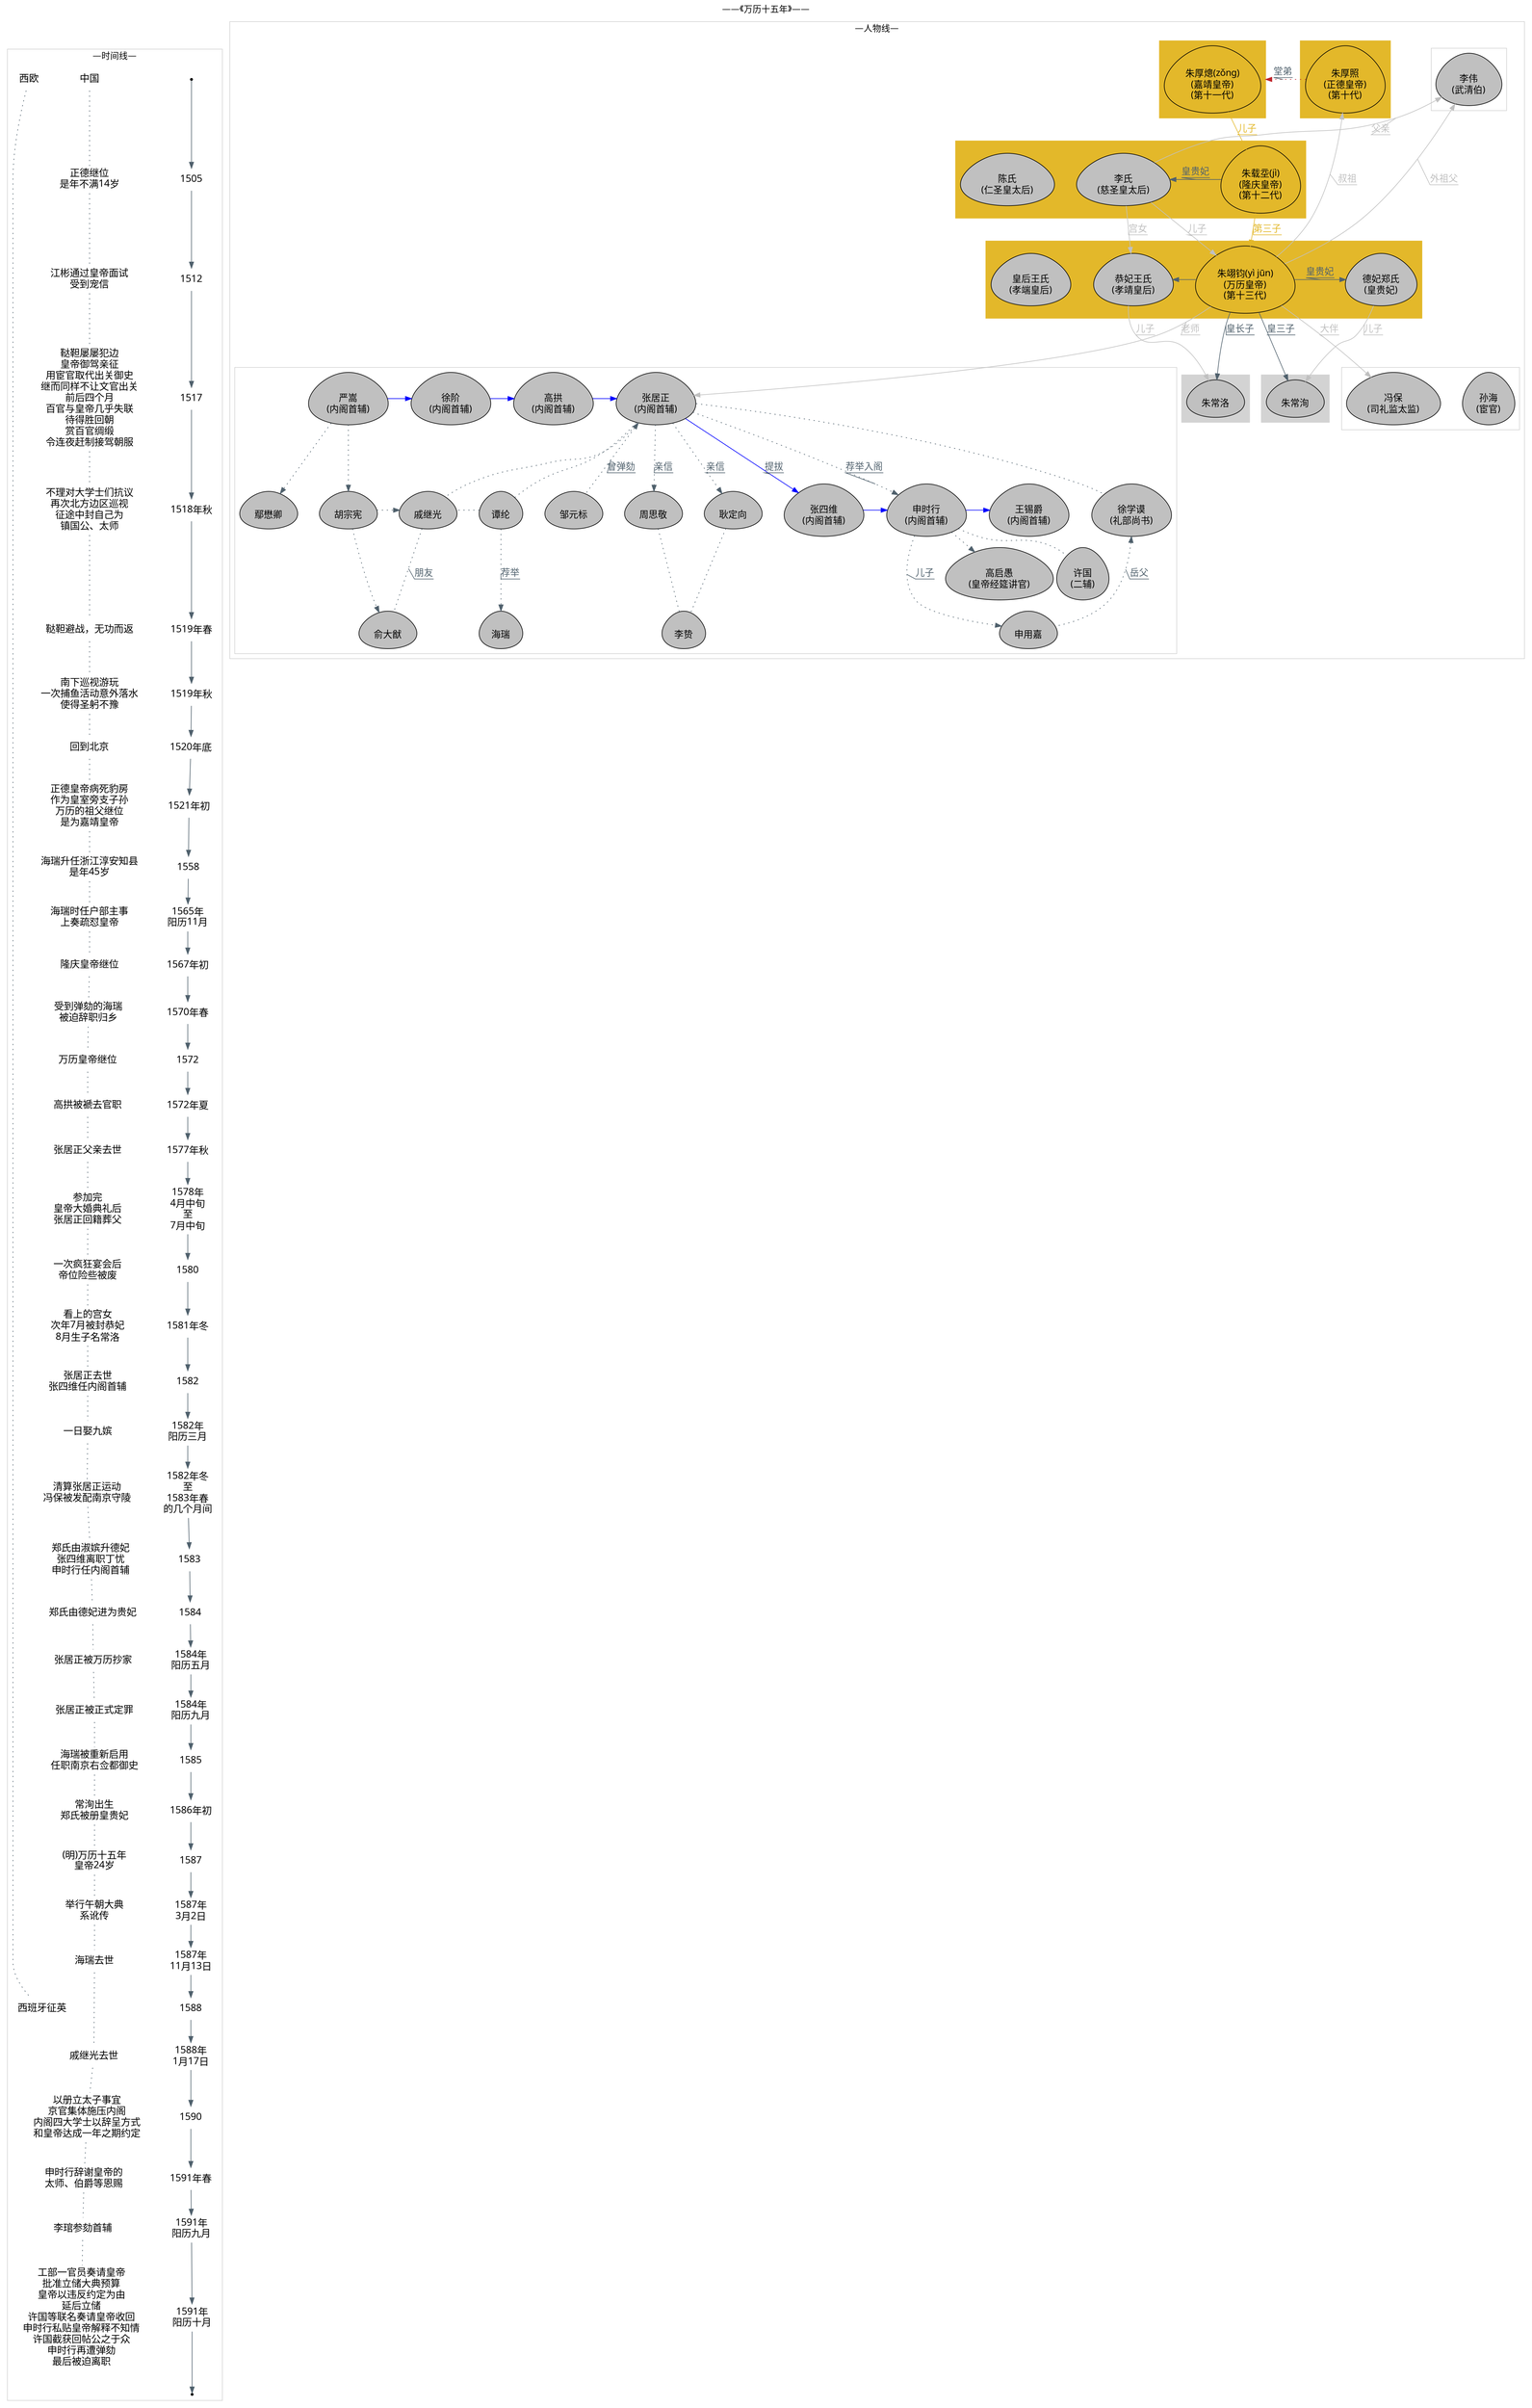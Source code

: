 digraph wlswn {
    label="——《万历十五年》——"
    labelloc=t
    style=invis
    nodesep=.5
    ranksep=.5
    compound=true
    node [fontname="Monaco",fontsize=15,fontcolor=black,style=filled,fillcolor="grey",shape=egg]
    edge [fontname="Monaco",fontsize=15,color="#50616d",fontcolor="#50616d",weight=3,decorate=true]
    
    
    subgraph cluster_story {
        label="—时间线—";style="";color="lightgrey";

        {
            node [style="",fillcolor="",shape=point, fontsize=16];
            "past"; "future";

            node [style="",fillcolor="",shape=plaintext, fontsize=16];

            "past" -> 
                "1505" -> 
                "1512" -> 
                "1517" -> 
                "1518年秋" -> 
                "1519年春" -> 
                "1519年秋" -> 
                "1520年底" -> 
                "1521年初" -> 
                "1558" -> 
                "1565年\n阳历11月" -> 
                "1567年初" -> 
                "1570年春" -> 
                "1572" -> 
                    "1572年夏" -> 
                "1577年秋" -> 
                "1578年\n4月中旬\n至\n7月中旬" -> 
                "1580" -> 
                "1581年冬" -> 
                "1582" -> 
                    "1582年\n阳历三月" -> 
                    "1582年冬\n至\n1583年春\n的几个月间" -> 
                "1583" ->
                "1584" -> 
                    "1584年\n阳历五月" -> 
                    "1584年\n阳历九月" -> 
                "1585" -> 
                "1586年初" -> 
                "1587" -> 
                    "1587年\n3月2日" -> 
                    "1587年\n11月13日" -> 
                "1588" -> 
                    "1588年\n1月17日" -> 
                "1590" -> 
                    "1591年春" -> 
                    "1591年\n阳历九月" -> 
                    "1591年\n阳历十月" -> 
            "future"

            "中国" -> 
                "正德继位\n是年不满14岁" -> 
                "江彬通过皇帝面试\n受到宠信" -> 
                "鞑靼屡屡犯边\n皇帝御驾亲征\n用宦官取代出关御史\n继而同样不让文官出关\n前后四个月\n百官与皇帝几乎失联\n待得胜回朝\n赏百官绸缎\n令连夜赶制接驾朝服" -> 
                "不理对大学士们抗议\n再次北方边区巡视\n征途中封自己为\n镇国公、太师" -> 
                "鞑靼避战，无功而返" -> 
                "南下巡视游玩\n一次捕鱼活动意外落水\n使得圣躬不豫" -> 
                "回到北京" -> 
                "正德皇帝病死豹房\n作为皇室旁支子孙\n万历的祖父继位\n是为嘉靖皇帝" -> 
                "海瑞升任浙江淳安知县\n是年45岁" -> 
                "海瑞时任户部主事\n上奏疏怼皇帝" -> 
                "隆庆皇帝继位" -> 
                "受到弹劾的海瑞\n被迫辞职归乡" -> 
                "万历皇帝继位" -> 
                "高拱被褫去官职" -> 
                "张居正父亲去世" -> 
                "参加完\n皇帝大婚典礼后\n张居正回籍葬父" -> 
                "一次疯狂宴会后\n帝位险些被废" -> 
                "看上的宫女\n次年7月被封恭妃\n8月生子名常洛" -> 
                "张居正去世\n张四维任内阁首辅" -> 
                "一日娶九嫔" -> 
                "清算张居正运动\n冯保被发配南京守陵" -> 
                "郑氏由淑嫔升德妃\n张四维离职丁忧\n申时行任内阁首辅" -> 
                "郑氏由德妃进为贵妃" ->
                "张居正被万历抄家" -> 
                "张居正被正式定罪" -> 
                "海瑞被重新启用\n任职南京右佥都御史" -> 
                "常洵出生\n郑氏被册皇贵妃" -> 
                "(明)万历十五年\n皇帝24岁" -> 
                "举行午朝大典\n系讹传"-> 
                "海瑞去世" -> 
                "戚继光去世" -> 
                "以册立太子事宜\n京官集体施压内阁\n内阁四大学士以辞呈方式\n和皇帝达成一年之期约定" -> 
                "申时行辞谢皇帝的\n太师、伯爵等恩赐" -> 
                "李琯参劾首辅" -> 
                "工部一官员奏请皇帝\n批准立储大典预算\n皇帝以违反约定为由\n延后立储\n许国等联名奏请皇帝收回\n申时行私贴皇帝解释不知情\n许国截获回帖公之于众\n申时行再遭弹劾\n最后被迫离职" [style=dotted,dir=none] 
            
            "西欧" -> 
                "西班牙征英" [style=dotted,dir=none]
        }

        {rank=same; "past"; "中国"; "西欧";}
        {rank=same; "1505"; "正德继位\n是年不满14岁";}
        {rank=same; "1512"; "江彬通过皇帝面试\n受到宠信";}
        {rank=same; "1517"; "鞑靼屡屡犯边\n皇帝御驾亲征\n用宦官取代出关御史\n继而同样不让文官出关\n前后四个月\n百官与皇帝几乎失联\n待得胜回朝\n赏百官绸缎\n令连夜赶制接驾朝服";}
        {rank=same; "1518年秋"; "不理对大学士们抗议\n再次北方边区巡视\n征途中封自己为\n镇国公、太师";}
        {rank=same; "1519年春"; "鞑靼避战，无功而返";}
        {rank=same; "1519年秋"; "南下巡视游玩\n一次捕鱼活动意外落水\n使得圣躬不豫";}
        {rank=same; "1520年底"; "回到北京";}
        {rank=same; "1521年初"; "正德皇帝病死豹房\n作为皇室旁支子孙\n万历的祖父继位\n是为嘉靖皇帝";}
        {rank=same; "1558"; "海瑞升任浙江淳安知县\n是年45岁";}
        {rank=same; "1565年\n阳历11月"; "海瑞时任户部主事\n上奏疏怼皇帝";}
        {rank=same; "1567年初"; "隆庆皇帝继位";}
        {rank=same; "1570年春"; "受到弹劾的海瑞\n被迫辞职归乡";}
        {rank=same; "1572"; "万历皇帝继位";}
        {rank=same; "1572年夏"; "高拱被褫去官职";}
        {rank=same; "1577年秋"; "张居正父亲去世";}
        {rank=same; "1578年\n4月中旬\n至\n7月中旬"; "参加完\n皇帝大婚典礼后\n张居正回籍葬父";}
        {rank=same; "1580"; "一次疯狂宴会后\n帝位险些被废";}
        {rank=same; "1581年冬"; "看上的宫女\n次年7月被封恭妃\n8月生子名常洛";}
        {rank=same; "1582"; "张居正去世\n张四维任内阁首辅";}
        {rank=same; "1582年\n阳历三月"; "一日娶九嫔"}
        {rank=same; "1582年冬\n至\n1583年春\n的几个月间"; "清算张居正运动\n冯保被发配南京守陵";}
        {rank=same; "1583"; "郑氏由淑嫔升德妃\n张四维离职丁忧\n申时行任内阁首辅";}
        {rank=same; "1584"; "郑氏由德妃进为贵妃";}
        {rank=same; "1584年\n阳历五月"; "张居正被万历抄家";}
        {rank=same; "1584年\n阳历九月"; "张居正被正式定罪";}
        {rank=same; "1585"; "海瑞被重新启用\n任职南京右佥都御史";}
        {rank=same; "1586年初"; "常洵出生\n郑氏被册皇贵妃";}
        {rank=same; "1587"; "(明)万历十五年\n皇帝24岁";}
        {rank=same; "1587年\n3月2日"; "举行午朝大典\n系讹传";}
        {rank=same; "1587年\n11月13日"; "海瑞去世";}
        {rank=same; "1588年\n1月17日"; "戚继光去世";}
        {rank=same; "1588"; "西班牙征英";}
        {rank=same; "1590"; "以册立太子事宜\n京官集体施压内阁\n内阁四大学士以辞呈方式\n和皇帝达成一年之期约定";}
        {rank=same; "1591年春"; "申时行辞谢皇帝的\n太师、伯爵等恩赐";}
        {rank=same; "1591年\n阳历九月"; "李琯参劾首辅";}
        {rank=same; "1591年\n阳历十月"; "工部一官员奏请皇帝\n批准立储大典预算\n皇帝以违反约定为由\n延后立储\n许国等联名奏请皇帝收回\n申时行私贴皇帝解释不知情\n许国截获回帖公之于众\n申时行再遭弹劾\n最后被迫离职";}
    }


    subgraph cluster_people {
        label="—人物线—";style="";color="lightgrey";

        subgraph cluster1000 {
            label="";style=filled;color="#e3b82a";

            "正德皇帝" [label="\n朱厚照\n(正德皇帝)\n(第十代)",fillcolor="#e3b82a"]
        }

        "正德皇帝" -> "嘉靖皇帝" [label="堂弟",color="#bf242a",lhead=cluster1100,style=dotted,constraint=false,weight=0]
        "正德皇帝" -> "隆庆皇帝" [color=none]

        subgraph cluster1100 {
            label="";style=filled;color="#e3b82a";

            "嘉靖皇帝" [label="\n朱厚熜(zǒng)\n(嘉靖皇帝)\n(第十一代)",fillcolor="#e3b82a"]
        }
        
        "嘉靖皇帝" -> "隆庆皇帝" [label="儿子",color="#e3b82a",fontcolor="#e3b82a"]

        subgraph cluster1200 {
            label="";style=filled;color="#e3b82a";

            "隆庆皇帝" [label="\n朱载坖(jì)\n(隆庆皇帝)\n(第十二代)",fillcolor="#e3b82a"]
            "慈圣皇太后" [label="\n李氏\n(慈圣皇太后)"]
            "仁圣皇太后" [label="\n陈氏\n(仁圣皇太后)"]

            "隆庆皇帝" -> "慈圣皇太后" [label="皇贵妃",color="#50616d",fontcolor="#50616d",constraint=false,weight=0,minlen=0.7]
            // "隆庆皇帝" -> "仁圣皇太后" [label="皇后",color="#50616d",fontcolor="#50616d",constraint=false,weight=0,minlen=0.7]
        }

        "隆庆皇帝" -> "万历皇帝" [label="第三子",color="#e3b82a",fontcolor="#e3b82a"]
        "慈圣皇太后" -> "万历皇帝" [label="儿子",color="grey",fontcolor="grey"]

        "慈圣皇太后" -> "恭妃王氏" [label="宫女",color="grey",fontcolor="grey"]
        "万历皇帝" -> "正德皇帝" [label="叔祖",color="grey",fontcolor="grey"]

        subgraph cluster1300 {
            label="";style=filled;color="#e3b82a";

            "万历皇帝" [label="\n朱翊钧(yì jūn)\n(万历皇帝)\n(第十三代)",fillcolor="#e3b82a"]
            "恭妃王氏" [label="\n恭妃王氏\n(孝靖皇后)"]
            "德妃郑氏" [label="\n德妃郑氏\n(皇贵妃)"]
            "孝端皇后王氏" [label="\n皇后王氏\n(孝端皇后)"]

            "万历皇帝" -> "恭妃王氏" [label="",color="#50616d",fontcolor="#50616d",constraint=false,weight=0,minlen=0.7]
            "万历皇帝" -> "德妃郑氏" [label="皇贵妃",color="#50616d",fontcolor="#50616d",constraint=false,weight=0,minlen=0.7]
        }

        "万历皇帝" -> "朱常洛" [label="皇长子"]
        "恭妃王氏" -> "朱常洛" [label="儿子",color="grey",fontcolor="grey"]
        
        "万历皇帝" -> "朱常洵" [label="皇三子"]
        "德妃郑氏" -> "朱常洵" [label="儿子",color="grey",fontcolor="grey"]

        // "万历皇帝" -> "朱常浩" [label="皇五子"]

        {
            subgraph cluster1401 {
                label="";style=filled;color="lightgrey";

                "朱常洛" [label="\n朱常洛"]
            }
            subgraph cluster1403 {
                label="";style=filled;color="lightgrey";

                "朱常洵" [label="\n朱常洵"]
            }
            // subgraph cluster1405 {
            //     label="";style=filled;color="lightgrey";

            //     "朱常浩" [label="\n朱常浩"]
            // }
        }

        "慈圣皇太后" -> "李伟" [label="父亲",color="grey",fontcolor="grey",constraint=false,weight=0]
        "万历皇帝" -> "李伟" [label="外祖父",color="grey",fontcolor="grey",constraint=false,weight=0]

        "万历皇帝" -> "张居正" [label="老师",color="grey",fontcolor="grey",weight=0]
        "万历皇帝" -> "冯保" [label="大伴",color="grey",fontcolor="grey",weight=0]

        {
            subgraph cluster1301 {
                label="";style="";color="lightgrey";
                
                // 首辅
                "严嵩" [label="\n严嵩\n(内阁首辅)"]
                "徐阶" [label="\n徐阶\n(内阁首辅)"]
                "高拱" [label="\n高拱\n(内阁首辅)"]
                "张居正" [label="\n张居正\n(内阁首辅)"]
                "张四维" [label="\n张四维\n(内阁首辅)"]
                "申时行" [label="\n申时行\n(内阁首辅)"]
                "王锡爵" [label="\n王锡爵\n(内阁首辅)"]
                
                // 
                "胡宗宪" [label="\n胡宗宪\n"]
                "鄢懋卿" [label="\n鄢懋卿"]
                "谭纶" [label="\n谭纶"]
                "海瑞" [label="\n海瑞"]
                "戚继光" [label="\n戚继光"]
                "俞大猷" [label="\n俞大猷"]
                "许国" [label="\n许国\n(二辅)"]
                "高启愚" [label="\n高启愚\n(皇帝经筵讲官)"]
                "徐学谟" [label="\n徐学谟\n(礼部尚书)"]
                "申用嘉" [label="\n申用嘉"]

                // 
                "邹元标" [label="\n邹元标"]

                // 
                "耿定向" [label="\n耿定向"]
                "周思敬" [label="\n周思敬"]
                "李贽" [label="\n李贽"]
                
                // 严党
                "严嵩" -> "徐阶" [color=blue,minlen=0.7]
                "严嵩" -> "胡宗宪" [style=dotted]
                "严嵩" -> "鄢懋卿" [style=dotted]

                // 徐高张
                "徐阶" -> "高拱" [color=blue,minlen=0.7]
                "高拱" -> "张居正" [color=blue,minlen=0.7]
                "张居正" -> "张四维" [label="提拔",color=blue]
                "张居正" -> "申时行" [label="荐举入阁",style=dotted]
                "张居正" -> "徐学谟" [style=dotted,dir=none]
                "张居正" -> "邹元标" [label="曾弹劾",style=dotted,dir="back"]

                // 申时行
                "张四维" -> "申时行" [color=blue,minlen=0.7]
                "申时行" -> "王锡爵" [color=blue,minlen=0.7]
                "申时行" -> "许国" [style=dotted,dir=none,weight=0,minlen=0.7]
                "申时行" -> "高启愚" [label="提拔",style=dotted,weight=0,minlen=0.7]
                "申时行" -> "申用嘉" [label="儿子",style=dotted]
                "徐学谟" -> "申用嘉" [label="岳父",style=dotted,dir="back"]

                // 海瑞
                "徐阶","高拱" -> "谭纶" [color=none,style=dotted,dir=none]
                "张居正" -> "谭纶" [style=dotted,dir=none]
                "谭纶" -> "海瑞" [label="荐举",style=dotted]

                // 戚继光
                "张居正" -> "戚继光" [style=dotted,dir=none]
                "谭纶" -> "戚继光" [style=dotted,dir=none,minlen=0.7]
                "严嵩" -> "戚继光" [color=none,style=dotted,dir=none]
                "胡宗宪" -> "戚继光" [style=dotted,minlen=0.7]
                "胡宗宪" -> "俞大猷" [style=dotted]
                "戚继光" -> "俞大猷" [label="朋友",style=dotted,dir=none]

                // 李贽
                "张居正" -> "耿定向","周思敬" [label="亲信",style=dotted]
                "耿定向","周思敬" -> "李贽" [style=dotted,dir=none]
            }

            subgraph cluster1302 {
                label="";style="";color="lightgrey";

                "冯保" [label="\n冯保\n(司礼监太监)"]
                "孙海" [label="\n孙海\n(宦官)"]

                "冯保" -> "孙海" [color=none,minlen=0.7]
            }

            subgraph cluster1303 {
                label="";style="";color="lightgrey";

                "李伟" [label="\n李伟\n(武清伯)"]
            }
        }
    }

}